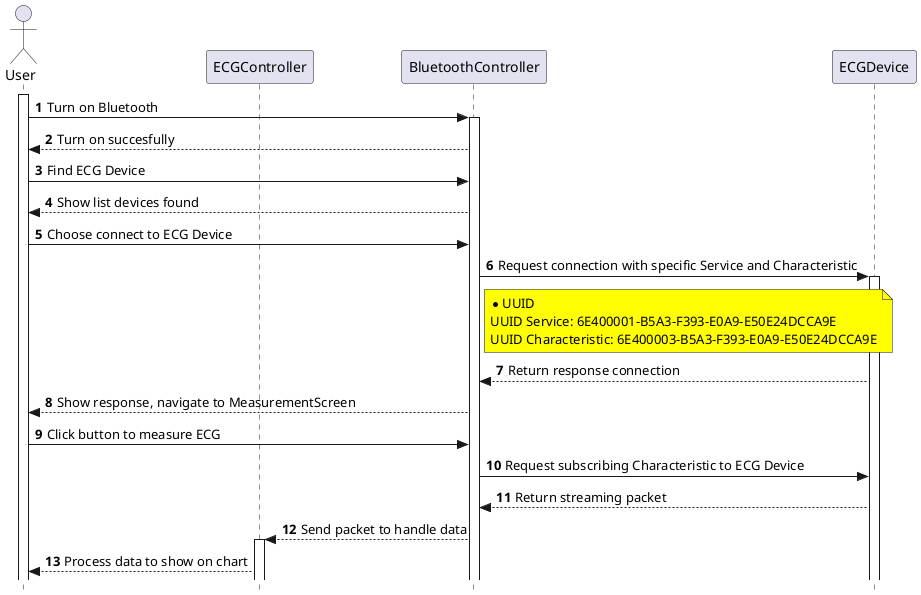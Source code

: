 
@startuml


skinparam style strictuml

' skinparam lifelineStrategy solid

' skinparam ParticipantPadding 20

' skinparam BoxPadding 10

autonumber

actor User as User



participant ECGController as ECGController
participant BluetoothController as BluetoothController

participant ECGDevice as ECGDevice

activate User
User -> BluetoothController: Turn on Bluetooth
activate BluetoothController
BluetoothController --> User: Turn on succesfully
User -> BluetoothController: Find ECG Device
BluetoothController --> User: Show list devices found
User -> BluetoothController: Choose connect to ECG Device

BluetoothController -> ECGDevice: Request connection with specific Service and Characteristic
note right of BluetoothController #Yellow
* UUID
UUID Service: 6E400001-B5A3-F393-E0A9-E50E24DCCA9E
UUID Characteristic: 6E400003-B5A3-F393-E0A9-E50E24DCCA9E
end note
activate ECGDevice
ECGDevice --> BluetoothController: Return response connection
BluetoothController --> User: Show response, navigate to MeasurementScreen

User -> BluetoothController: Click button to measure ECG
BluetoothController -> ECGDevice: Request subscribing Characteristic to ECG Device
ECGDevice --> BluetoothController: Return streaming packet
BluetoothController --> ECGController: Send packet to handle data
activate ECGController
ECGController --> User: Process data to show on chart

@enduml
